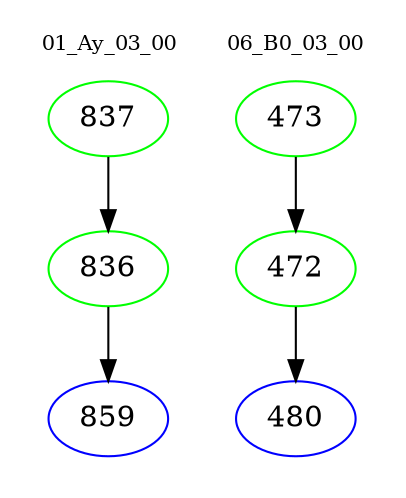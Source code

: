 digraph{
subgraph cluster_0 {
color = white
label = "01_Ay_03_00";
fontsize=10;
T0_837 [label="837", color="green"]
T0_837 -> T0_836 [color="black"]
T0_836 [label="836", color="green"]
T0_836 -> T0_859 [color="black"]
T0_859 [label="859", color="blue"]
}
subgraph cluster_1 {
color = white
label = "06_B0_03_00";
fontsize=10;
T1_473 [label="473", color="green"]
T1_473 -> T1_472 [color="black"]
T1_472 [label="472", color="green"]
T1_472 -> T1_480 [color="black"]
T1_480 [label="480", color="blue"]
}
}
